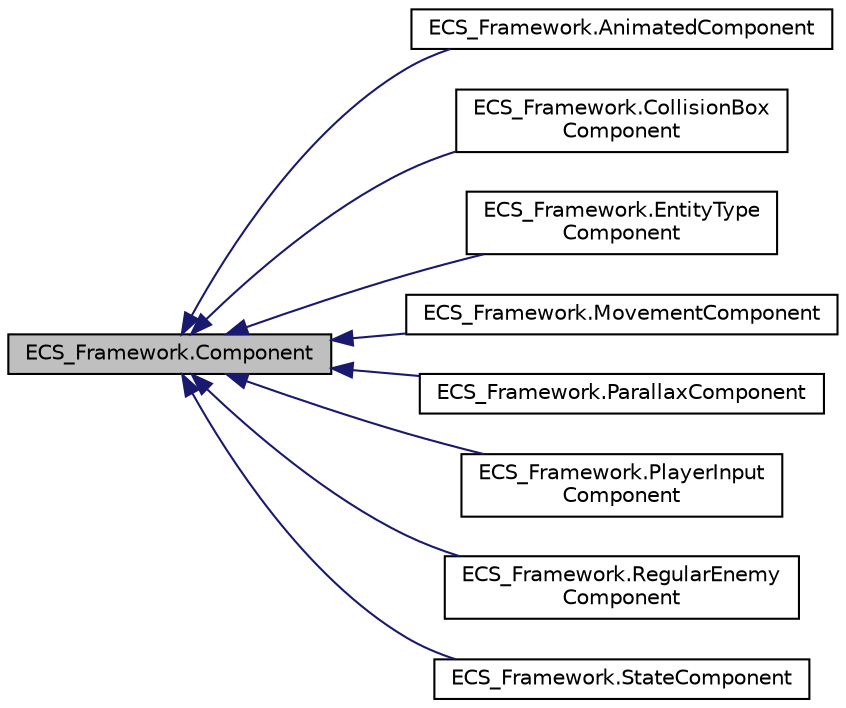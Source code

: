 digraph "ECS_Framework.Component"
{
 // LATEX_PDF_SIZE
  edge [fontname="Helvetica",fontsize="10",labelfontname="Helvetica",labelfontsize="10"];
  node [fontname="Helvetica",fontsize="10",shape=record];
  rankdir="LR";
  Node1 [label="ECS_Framework.Component",height=0.2,width=0.4,color="black", fillcolor="grey75", style="filled", fontcolor="black",tooltip="The base class for all components."];
  Node1 -> Node2 [dir="back",color="midnightblue",fontsize="10",style="solid",fontname="Helvetica"];
  Node2 [label="ECS_Framework.AnimatedComponent",height=0.2,width=0.4,color="black", fillcolor="white", style="filled",URL="$classECS__Framework_1_1AnimatedComponent.html",tooltip="Component responsible for managing entity animations."];
  Node1 -> Node3 [dir="back",color="midnightblue",fontsize="10",style="solid",fontname="Helvetica"];
  Node3 [label="ECS_Framework.CollisionBox\lComponent",height=0.2,width=0.4,color="black", fillcolor="white", style="filled",URL="$classECS__Framework_1_1CollisionBoxComponent.html",tooltip="Component that contains data and methods related to collision box of an entity in the game."];
  Node1 -> Node4 [dir="back",color="midnightblue",fontsize="10",style="solid",fontname="Helvetica"];
  Node4 [label="ECS_Framework.EntityType\lComponent",height=0.2,width=0.4,color="black", fillcolor="white", style="filled",URL="$classECS__Framework_1_1EntityTypeComponent.html",tooltip="Component that holds an entity type identifier for classification and management purposes."];
  Node1 -> Node5 [dir="back",color="midnightblue",fontsize="10",style="solid",fontname="Helvetica"];
  Node5 [label="ECS_Framework.MovementComponent",height=0.2,width=0.4,color="black", fillcolor="white", style="filled",URL="$classECS__Framework_1_1MovementComponent.html",tooltip="Component that contains data related to the motion of an entity in the game."];
  Node1 -> Node6 [dir="back",color="midnightblue",fontsize="10",style="solid",fontname="Helvetica"];
  Node6 [label="ECS_Framework.ParallaxComponent",height=0.2,width=0.4,color="black", fillcolor="white", style="filled",URL="$classECS__Framework_1_1ParallaxComponent.html",tooltip="Component that contains data and methods neccessary for a parallax effect for a 2D sprite."];
  Node1 -> Node7 [dir="back",color="midnightblue",fontsize="10",style="solid",fontname="Helvetica"];
  Node7 [label="ECS_Framework.PlayerInput\lComponent",height=0.2,width=0.4,color="black", fillcolor="white", style="filled",URL="$classECS__Framework_1_1PlayerInputComponent.html",tooltip="Component representing the input state of the player entity."];
  Node1 -> Node8 [dir="back",color="midnightblue",fontsize="10",style="solid",fontname="Helvetica"];
  Node8 [label="ECS_Framework.RegularEnemy\lComponent",height=0.2,width=0.4,color="black", fillcolor="white", style="filled",URL="$classECS__Framework_1_1RegularEnemyComponent.html",tooltip="Component representing the movement state of a simple walking enemy entity."];
  Node1 -> Node9 [dir="back",color="midnightblue",fontsize="10",style="solid",fontname="Helvetica"];
  Node9 [label="ECS_Framework.StateComponent",height=0.2,width=0.4,color="black", fillcolor="white", style="filled",URL="$classECS__Framework_1_1StateComponent.html",tooltip="Component that stores the current state and super state of an object, as well as its state ID,..."];
}

